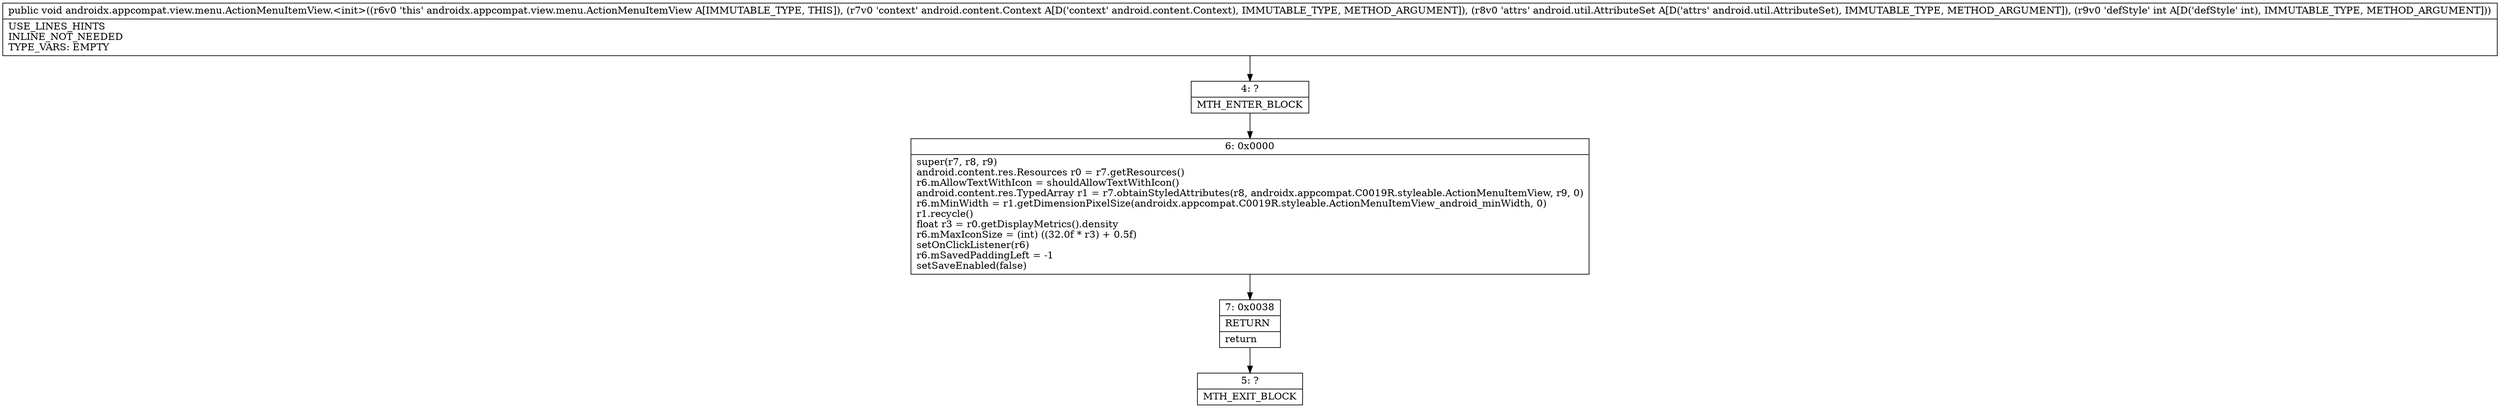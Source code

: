 digraph "CFG forandroidx.appcompat.view.menu.ActionMenuItemView.\<init\>(Landroid\/content\/Context;Landroid\/util\/AttributeSet;I)V" {
Node_4 [shape=record,label="{4\:\ ?|MTH_ENTER_BLOCK\l}"];
Node_6 [shape=record,label="{6\:\ 0x0000|super(r7, r8, r9)\landroid.content.res.Resources r0 = r7.getResources()\lr6.mAllowTextWithIcon = shouldAllowTextWithIcon()\landroid.content.res.TypedArray r1 = r7.obtainStyledAttributes(r8, androidx.appcompat.C0019R.styleable.ActionMenuItemView, r9, 0)\lr6.mMinWidth = r1.getDimensionPixelSize(androidx.appcompat.C0019R.styleable.ActionMenuItemView_android_minWidth, 0)\lr1.recycle()\lfloat r3 = r0.getDisplayMetrics().density\lr6.mMaxIconSize = (int) ((32.0f * r3) + 0.5f)\lsetOnClickListener(r6)\lr6.mSavedPaddingLeft = \-1\lsetSaveEnabled(false)\l}"];
Node_7 [shape=record,label="{7\:\ 0x0038|RETURN\l|return\l}"];
Node_5 [shape=record,label="{5\:\ ?|MTH_EXIT_BLOCK\l}"];
MethodNode[shape=record,label="{public void androidx.appcompat.view.menu.ActionMenuItemView.\<init\>((r6v0 'this' androidx.appcompat.view.menu.ActionMenuItemView A[IMMUTABLE_TYPE, THIS]), (r7v0 'context' android.content.Context A[D('context' android.content.Context), IMMUTABLE_TYPE, METHOD_ARGUMENT]), (r8v0 'attrs' android.util.AttributeSet A[D('attrs' android.util.AttributeSet), IMMUTABLE_TYPE, METHOD_ARGUMENT]), (r9v0 'defStyle' int A[D('defStyle' int), IMMUTABLE_TYPE, METHOD_ARGUMENT]))  | USE_LINES_HINTS\lINLINE_NOT_NEEDED\lTYPE_VARS: EMPTY\l}"];
MethodNode -> Node_4;Node_4 -> Node_6;
Node_6 -> Node_7;
Node_7 -> Node_5;
}

